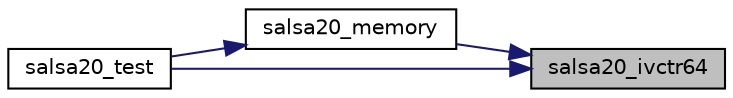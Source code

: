 digraph "salsa20_ivctr64"
{
 // LATEX_PDF_SIZE
  edge [fontname="Helvetica",fontsize="10",labelfontname="Helvetica",labelfontsize="10"];
  node [fontname="Helvetica",fontsize="10",shape=record];
  rankdir="RL";
  Node1 [label="salsa20_ivctr64",height=0.2,width=0.4,color="black", fillcolor="grey75", style="filled", fontcolor="black",tooltip="Set IV + counter data to the Salsa20 state."];
  Node1 -> Node2 [dir="back",color="midnightblue",fontsize="10",style="solid",fontname="Helvetica"];
  Node2 [label="salsa20_memory",height=0.2,width=0.4,color="black", fillcolor="white", style="filled",URL="$salsa20__memory_8c.html#a5f1eb225450c6f7ccd042dbce38db56a",tooltip="Encrypt (or decrypt) bytes of ciphertext (or plaintext) with Salsa20."];
  Node2 -> Node3 [dir="back",color="midnightblue",fontsize="10",style="solid",fontname="Helvetica"];
  Node3 [label="salsa20_test",height=0.2,width=0.4,color="black", fillcolor="white", style="filled",URL="$salsa20__test_8c.html#a502decc5b83b4208d744ea2a21aeb366",tooltip=" "];
  Node1 -> Node3 [dir="back",color="midnightblue",fontsize="10",style="solid",fontname="Helvetica"];
}
